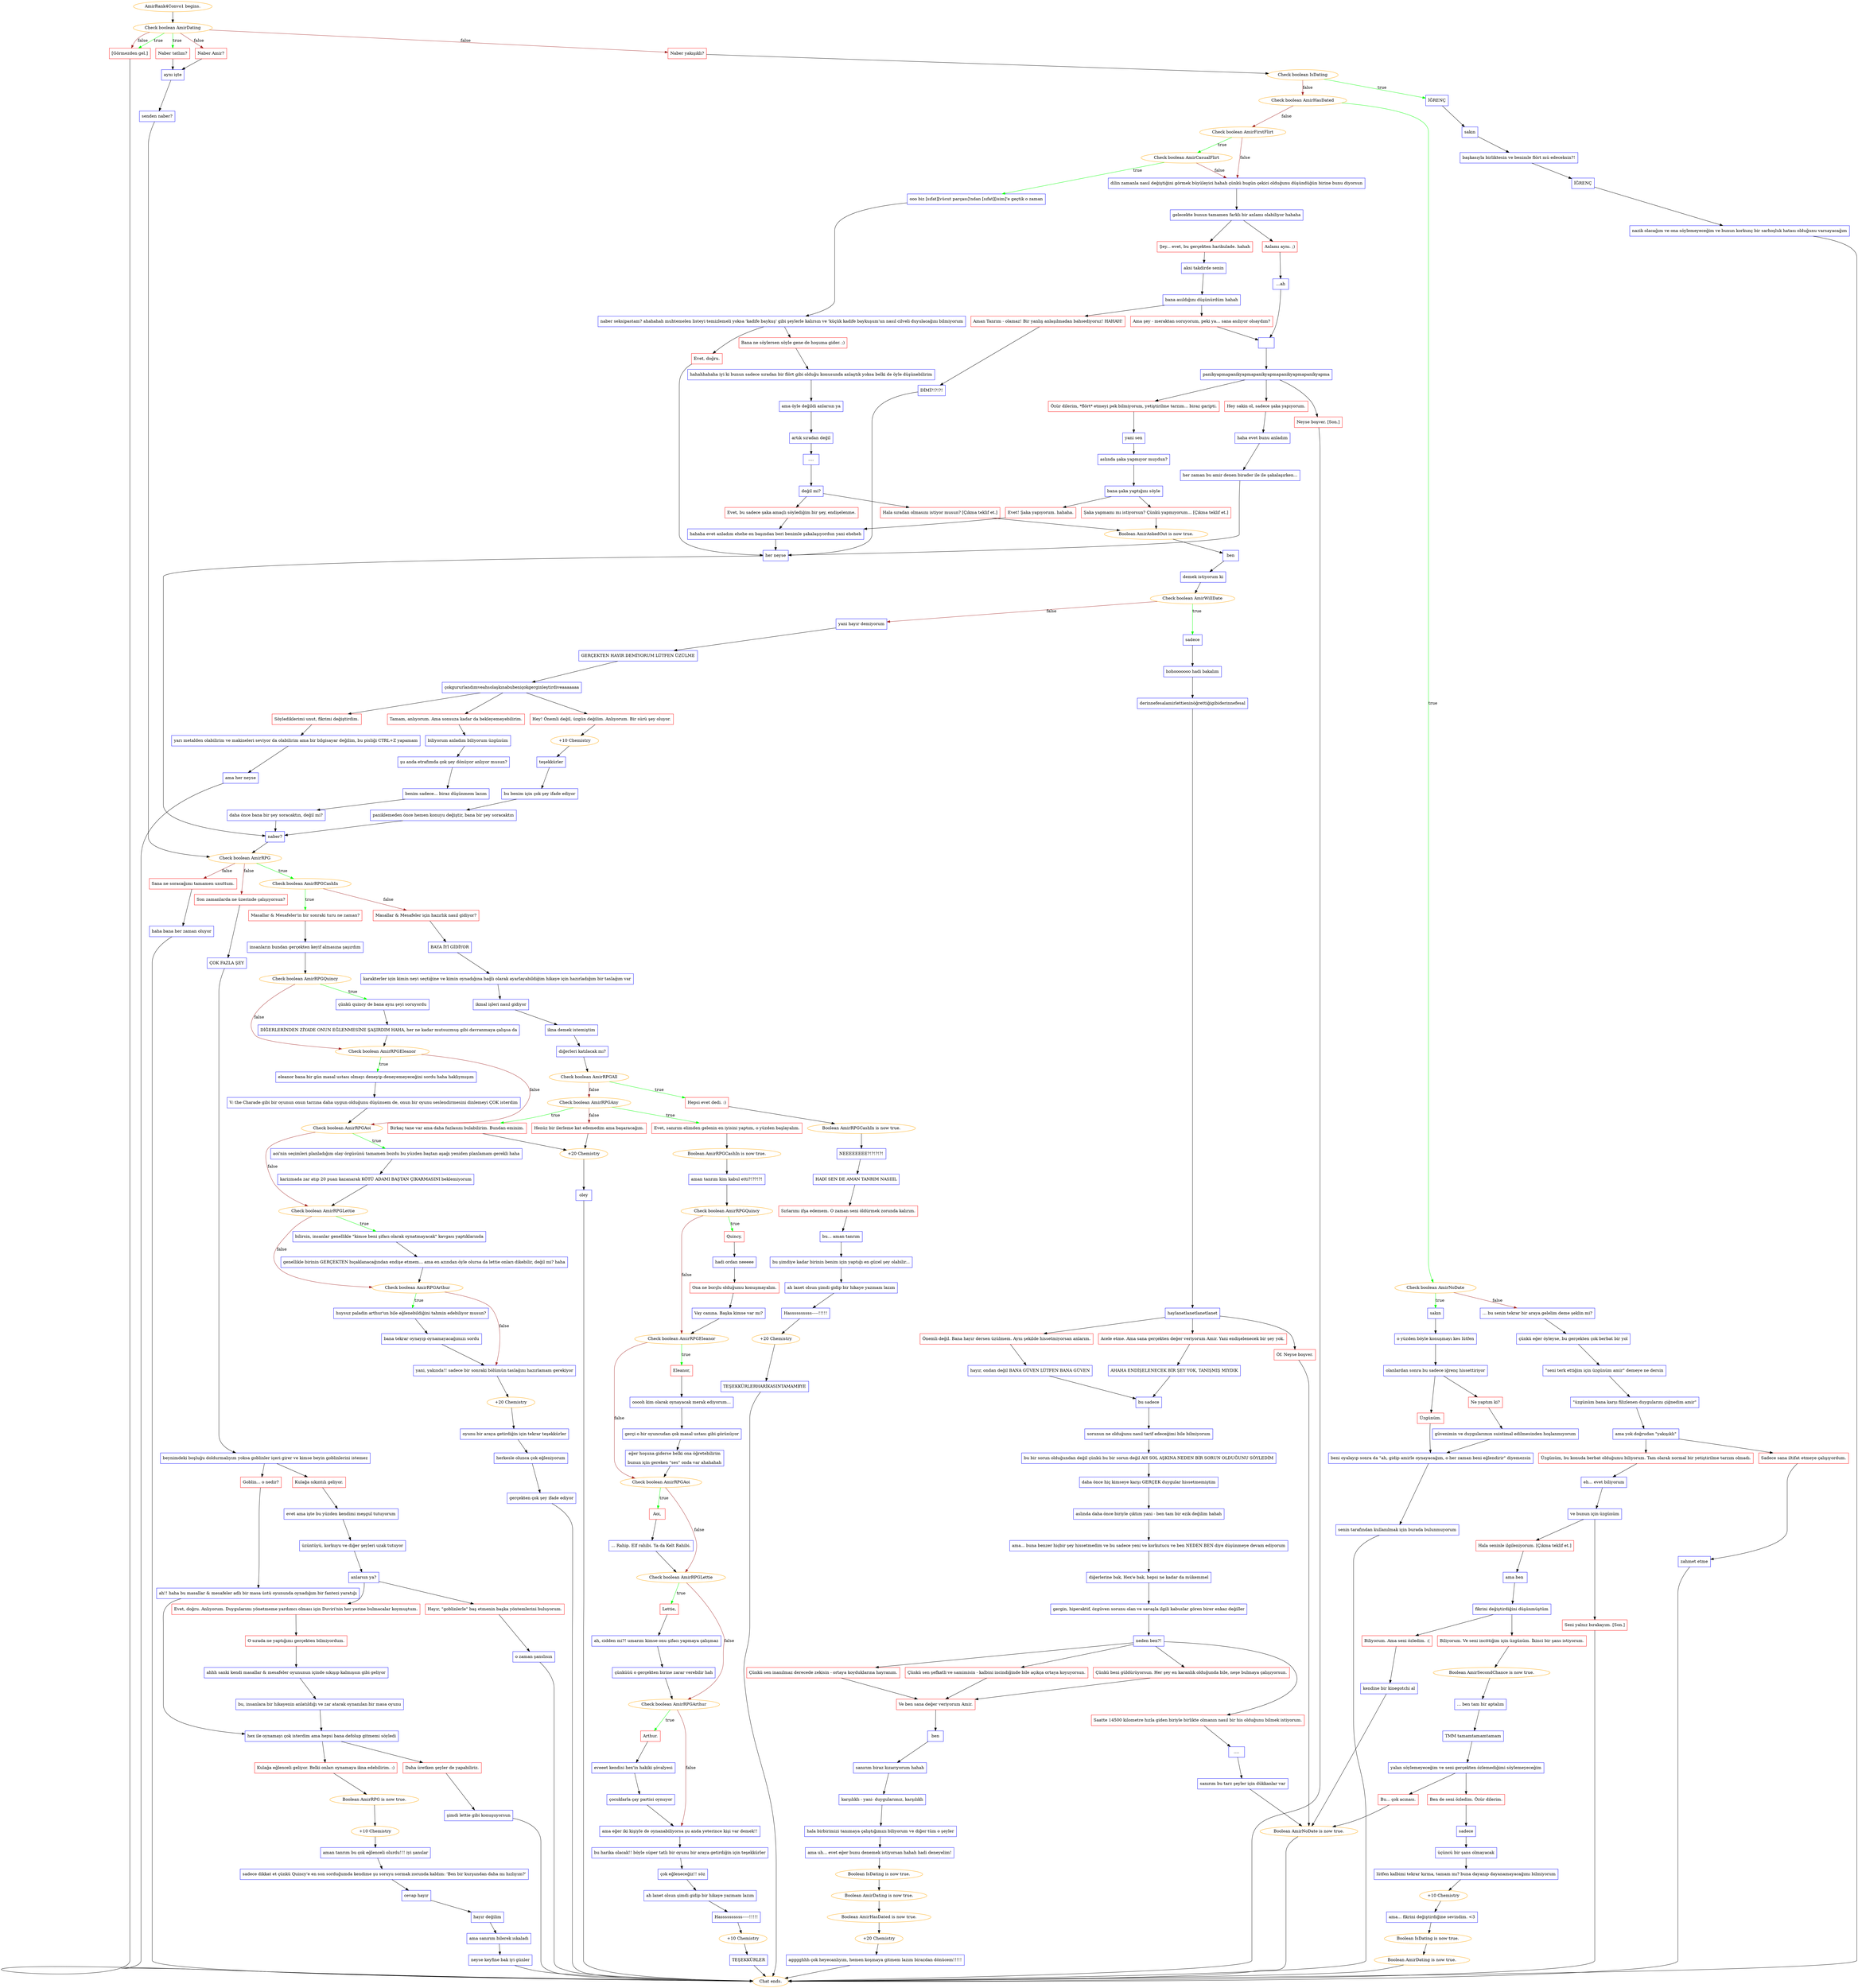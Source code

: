 digraph {
	"AmirRank4Convo1 begins." [color=orange];
		"AmirRank4Convo1 begins." -> j1546680134;
	j1546680134 [label="Check boolean AmirDating",color=orange];
		j1546680134 -> j339119362 [label=true,color=green];
		j1546680134 -> j1155504604 [label=true,color=green];
		j1546680134 -> j3375975500 [label=false,color=brown];
		j1546680134 -> j4141962465 [label=false,color=brown];
		j1546680134 -> j1155504604 [label=false,color=brown];
	j339119362 [label="Naber tatlım?",shape=box,color=red];
		j339119362 -> j3920364905;
	j1155504604 [label="[Görmezden gel.]",shape=box,color=red];
		j1155504604 -> "Chat ends.";
	j3375975500 [label="Naber Amir?",shape=box,color=red];
		j3375975500 -> j3920364905;
	j4141962465 [label="Naber yakışıklı?",shape=box,color=red];
		j4141962465 -> j2868275779;
	j3920364905 [label="aynı işte",shape=box,color=blue];
		j3920364905 -> j3280171974;
	"Chat ends." [color=orange];
	j2868275779 [label="Check boolean IsDating",color=orange];
		j2868275779 -> j993899930 [label=true,color=green];
		j2868275779 -> j3137870552 [label=false,color=brown];
	j3280171974 [label="senden naber?",shape=box,color=blue];
		j3280171974 -> j951173510;
	j993899930 [label="İĞRENÇ",shape=box,color=blue];
		j993899930 -> j4124573110;
	j3137870552 [label="Check boolean AmirHasDated",color=orange];
		j3137870552 -> j1373206343 [label=true,color=green];
		j3137870552 -> j149341729 [label=false,color=brown];
	j951173510 [label="Check boolean AmirRPG",color=orange];
		j951173510 -> j2276043232 [label=true,color=green];
		j951173510 -> j3288065597 [label=false,color=brown];
		j951173510 -> j1567715807 [label=false,color=brown];
	j4124573110 [label="sakın",shape=box,color=blue];
		j4124573110 -> j3174410691;
	j1373206343 [label="Check boolean AmirNoDate",color=orange];
		j1373206343 -> j184596961 [label=true,color=green];
		j1373206343 -> j3961908394 [label=false,color=brown];
	j149341729 [label="Check boolean AmirFirstFlirt",color=orange];
		j149341729 -> j3288259453 [label=true,color=green];
		j149341729 -> j179787573 [label=false,color=brown];
	j2276043232 [label="Check boolean AmirRPGCashIn",color=orange];
		j2276043232 -> j4100809756 [label=true,color=green];
		j2276043232 -> j2560645109 [label=false,color=brown];
	j3288065597 [label="Son zamanlarda ne üzerinde çalışıyorsun?",shape=box,color=red];
		j3288065597 -> j4065934408;
	j1567715807 [label="Sana ne soracağımı tamamen unuttum.",shape=box,color=red];
		j1567715807 -> j792359144;
	j3174410691 [label="başkasıyla birliktesin ve benimle flört mü edeceksin?!",shape=box,color=blue];
		j3174410691 -> j4080292688;
	j184596961 [label="sakın",shape=box,color=blue];
		j184596961 -> j1419733695;
	j3961908394 [label="... bu senin tekrar bir araya gelelim deme şeklin mi?",shape=box,color=blue];
		j3961908394 -> j3417214872;
	j3288259453 [label="Check boolean AmirCasualFlirt",color=orange];
		j3288259453 -> j798026162 [label=true,color=green];
		j3288259453 -> j179787573 [label=false,color=brown];
	j179787573 [label="dilin zamanla nasıl değiştiğini görmek büyüleyici hahah çünkü bugün çekici olduğunu düşündüğün birine bunu diyorsun",shape=box,color=blue];
		j179787573 -> j2039186893;
	j4100809756 [label="Masallar & Mesafeler'in bir sonraki turu ne zaman?",shape=box,color=red];
		j4100809756 -> j3895096898;
	j2560645109 [label="Masallar & Mesafeler için hazırlık nasıl gidiyor?",shape=box,color=red];
		j2560645109 -> j1323602500;
	j4065934408 [label="ÇOK FAZLA ŞEY",shape=box,color=blue];
		j4065934408 -> j3772783622;
	j792359144 [label="haha bana her zaman oluyor",shape=box,color=blue];
		j792359144 -> "Chat ends.";
	j4080292688 [label="İĞRENÇ",shape=box,color=blue];
		j4080292688 -> j2102292481;
	j1419733695 [label="o yüzden böyle konuşmayı kes lütfen",shape=box,color=blue];
		j1419733695 -> j1515989556;
	j3417214872 [label="çünkü eğer öyleyse, bu gerçekten çok berbat bir yol",shape=box,color=blue];
		j3417214872 -> j3436642269;
	j798026162 [label="ooo biz [sıfat][vücut parçası]'ndan [sıfat][isim]'e geçtik o zaman",shape=box,color=blue];
		j798026162 -> j206676694;
	j2039186893 [label="gelecekte bunun tamamen farklı bir anlamı olabiliyor hahaha",shape=box,color=blue];
		j2039186893 -> j851866487;
		j2039186893 -> j3041955214;
	j3895096898 [label="insanların bundan gerçekten keyif almasına şaşırdım",shape=box,color=blue];
		j3895096898 -> j1055062996;
	j1323602500 [label="BAYA İYİ GİDİYOR",shape=box,color=blue];
		j1323602500 -> j3809060455;
	j3772783622 [label="beynimdeki boşluğu doldurmalıyım yoksa goblinler içeri girer ve kimse beyin goblinlerini istemez",shape=box,color=blue];
		j3772783622 -> j2723642633;
		j3772783622 -> j3130279518;
	j2102292481 [label="nazik olacağım ve ona söylemeyeceğim ve bunun korkunç bir sarhoşluk hatası olduğunu varsayacağım",shape=box,color=blue];
		j2102292481 -> "Chat ends.";
	j1515989556 [label="olanlardan sonra bu sadece iğrenç hissettiriyor",shape=box,color=blue];
		j1515989556 -> j274478745;
		j1515989556 -> j3375384765;
	j3436642269 [label="\"seni terk ettiğim için üzgünüm amir\" demeye ne dersin",shape=box,color=blue];
		j3436642269 -> j3146077710;
	j206676694 [label="naber seksipastam? ahahahah muhtemelen listeyi temizlemeli yoksa 'kadife baykuş' gibi şeylerle kalırsın ve 'küçük kadife baykuşum'un nasıl cilveli duyulacağını bilmiyorum",shape=box,color=blue];
		j206676694 -> j1861883048;
		j206676694 -> j700889211;
	j851866487 [label="Şey... evet, bu gerçekten harikulade. hahah",shape=box,color=red];
		j851866487 -> j938177707;
	j3041955214 [label="Anlamı aynı. ;)",shape=box,color=red];
		j3041955214 -> j3720684294;
	j1055062996 [label="Check boolean AmirRPGQuincy",color=orange];
		j1055062996 -> j2931781784 [label=true,color=green];
		j1055062996 -> j3649186233 [label=false,color=brown];
	j3809060455 [label="karakterler için kimin neyi seçtiğine ve kimin oynadığına bağlı olarak ayarlayabildiğim hikaye için hazırladığım bir taslağım var",shape=box,color=blue];
		j3809060455 -> j955034825;
	j2723642633 [label="Kulağa sıkıntılı geliyor.",shape=box,color=red];
		j2723642633 -> j1836603358;
	j3130279518 [label="Goblin... o nedir?",shape=box,color=red];
		j3130279518 -> j234383524;
	j274478745 [label="Üzgünüm.",shape=box,color=red];
		j274478745 -> j1856203588;
	j3375384765 [label="Ne yaptım ki?",shape=box,color=red];
		j3375384765 -> j44408891;
	j3146077710 [label="\"üzgünüm bana karşı filizlenen duygularını çiğnedim amir\"",shape=box,color=blue];
		j3146077710 -> j1761587997;
	j1861883048 [label="Bana ne söylersen söyle gene de hoşuma gider. ;)",shape=box,color=red];
		j1861883048 -> j1454244576;
	j700889211 [label="Evet, doğru.",shape=box,color=red];
		j700889211 -> j4087397779;
	j938177707 [label="aksi takdirde senin",shape=box,color=blue];
		j938177707 -> j3053987375;
	j3720684294 [label="...ah",shape=box,color=blue];
		j3720684294 -> j87152774;
	j2931781784 [label="çünkü quincy de bana aynı şeyi soruyordu",shape=box,color=blue];
		j2931781784 -> j1449446053;
	j3649186233 [label="Check boolean AmirRPGEleanor",color=orange];
		j3649186233 -> j917429007 [label=true,color=green];
		j3649186233 -> j1319037662 [label=false,color=brown];
	j955034825 [label="ikmal işleri nasıl gidiyor",shape=box,color=blue];
		j955034825 -> j1012317651;
	j1836603358 [label="evet ama işte bu yüzden kendimi meşgul tutuyorum",shape=box,color=blue];
		j1836603358 -> j3641027493;
	j234383524 [label="ah!! haha bu masallar & mesafeler adlı bir masa üstü oyununda oynadığım bir fantezi yaratığı",shape=box,color=blue];
		j234383524 -> j3387830238;
	j1856203588 [label="beni oyalayıp sonra da \"ah, gidip amirle oynayacağım, o her zaman beni eğlendirir\" diyemezsin",shape=box,color=blue];
		j1856203588 -> j612897902;
	j44408891 [label="güvenimin ve duygularımın suistimal edilmesinden hoşlanmıyorum",shape=box,color=blue];
		j44408891 -> j1856203588;
	j1761587997 [label="ama yok doğrudan \"yakışıklı\"",shape=box,color=blue];
		j1761587997 -> j226023495;
		j1761587997 -> j4264488099;
	j1454244576 [label="hahahhahaha iyi ki bunun sadece sıradan bir flört gibi olduğu konusunda anlaştık yoksa belki de öyle düşünebilirim",shape=box,color=blue];
		j1454244576 -> j4061403016;
	j4087397779 [label="her neyse",shape=box,color=blue];
		j4087397779 -> j1261335251;
	j3053987375 [label="bana asıldığını düşünürdüm hahah",shape=box,color=blue];
		j3053987375 -> j3901076834;
		j3053987375 -> j2401783163;
	j87152774 [label=" ",shape=box,color=blue];
		j87152774 -> j682496988;
	j1449446053 [label="DİĞERLERİNDEN ZİYADE ONUN EĞLENMESİNE ŞAŞIRDIM HAHA, her ne kadar mutsuzmuş gibi davranmaya çalışsa da",shape=box,color=blue];
		j1449446053 -> j3649186233;
	j917429007 [label="eleanor bana bir gün masal ustası olmayı deneyip deneyemeyeceğini sordu haha haklıymışım",shape=box,color=blue];
		j917429007 -> j3534226190;
	j1319037662 [label="Check boolean AmirRPGAoi",color=orange];
		j1319037662 -> j770184973 [label=true,color=green];
		j1319037662 -> j815849730 [label=false,color=brown];
	j1012317651 [label="ikna demek istemiştim",shape=box,color=blue];
		j1012317651 -> j1883555304;
	j3641027493 [label="üzüntüyü, korkuyu ve diğer şeyleri uzak tutuyor",shape=box,color=blue];
		j3641027493 -> j1262755706;
	j3387830238 [label="hex ile oynamayı çok isterdim ama hepsi bana defolup gitmemi söyledi",shape=box,color=blue];
		j3387830238 -> j3613073742;
		j3387830238 -> j668077324;
	j612897902 [label="senin tarafından kullanılmak için burada bulunmuyorum",shape=box,color=blue];
		j612897902 -> "Chat ends.";
	j226023495 [label="Üzgünüm, bu konuda berbat olduğumu biliyorum. Tam olarak normal bir yetiştirilme tarzım olmadı.",shape=box,color=red];
		j226023495 -> j3456862197;
	j4264488099 [label="Sadece sana iltifat etmeye çalışıyordum.",shape=box,color=red];
		j4264488099 -> j3001272756;
	j4061403016 [label="ama öyle değildi anlarsın ya",shape=box,color=blue];
		j4061403016 -> j3753032594;
	j1261335251 [label="naber?",shape=box,color=blue];
		j1261335251 -> j951173510;
	j3901076834 [label="Aman Tanrım - olamaz! Bir yanlış anlaşılmadan bahsediyoruz! HAHAH!",shape=box,color=red];
		j3901076834 -> j1329857128;
	j2401783163 [label="Ama şey - meraktan soruyorum, peki ya... sana asılıyor olsaydım?",shape=box,color=red];
		j2401783163 -> j87152774;
	j682496988 [label="panikyapmapanikyapmapanikyapmapanikyapmapanikyapma",shape=box,color=blue];
		j682496988 -> j3189233225;
		j682496988 -> j3045312535;
		j682496988 -> j661965651;
	j3534226190 [label="V: the Charade gibi bir oyunun onun tarzına daha uygun olduğunu düşünsem de, onun bir oyunu seslendirmesini dinlemeyi ÇOK isterdim",shape=box,color=blue];
		j3534226190 -> j1319037662;
	j770184973 [label="aoi'nin seçimleri planladığım olay örgüsünü tamamen bozdu bu yüzden baştan aşağı yeniden planlamam gerekli haha",shape=box,color=blue];
		j770184973 -> j2345539796;
	j815849730 [label="Check boolean AmirRPGLettie",color=orange];
		j815849730 -> j4166924330 [label=true,color=green];
		j815849730 -> j2768534854 [label=false,color=brown];
	j1883555304 [label="diğerleri katılacak mı?",shape=box,color=blue];
		j1883555304 -> j2900695109;
	j1262755706 [label="anlarsın ya?",shape=box,color=blue];
		j1262755706 -> j2880986827;
		j1262755706 -> j1698309501;
	j3613073742 [label="Kulağa eğlenceli geliyor. Belki onları oynamaya ikna edebilirim. :)",shape=box,color=red];
		j3613073742 -> j2112656603;
	j668077324 [label="Daha üretken şeyler de yapabiliriz.",shape=box,color=red];
		j668077324 -> j1558403229;
	j3456862197 [label="eh... evet biliyorum",shape=box,color=blue];
		j3456862197 -> j3924869531;
	j3001272756 [label="zahmet etme",shape=box,color=blue];
		j3001272756 -> "Chat ends.";
	j3753032594 [label="artık sıradan değil",shape=box,color=blue];
		j3753032594 -> j751891022;
	j1329857128 [label="DİMİ?!?!?!",shape=box,color=blue];
		j1329857128 -> j4087397779;
	j3189233225 [label="Hey sakin ol, sadece şaka yapıyorum.",shape=box,color=red];
		j3189233225 -> j976431610;
	j3045312535 [label="Özür dilerim, *flört* etmeyi pek bilmiyorum, yetiştirilme tarzım... biraz garipti.",shape=box,color=red];
		j3045312535 -> j1341821226;
	j661965651 [label="Neyse boşver. [Son.]",shape=box,color=red];
		j661965651 -> "Chat ends.";
	j2345539796 [label="karizmada zar atıp 20 puan kazanarak KÖTÜ ADAMI BAŞTAN ÇIKARMASINI beklemiyorum",shape=box,color=blue];
		j2345539796 -> j815849730;
	j4166924330 [label="bilirsin, insanlar genellikle \"kimse beni şifacı olarak oynatmayacak\" kavgası yaptıklarında",shape=box,color=blue];
		j4166924330 -> j211759255;
	j2768534854 [label="Check boolean AmirRPGArthur",color=orange];
		j2768534854 -> j2782308690 [label=true,color=green];
		j2768534854 -> j3252766655 [label=false,color=brown];
	j2900695109 [label="Check boolean AmirRPGAll",color=orange];
		j2900695109 -> j3943220633 [label=true,color=green];
		j2900695109 -> j3439868174 [label=false,color=brown];
	j2880986827 [label="Evet, doğru. Anlıyorum. Duygularımı yönetmeme yardımcı olması için Duviri'nin her yerine bulmacalar koymuştum.",shape=box,color=red];
		j2880986827 -> j4077084928;
	j1698309501 [label="Hayır, \"goblinlerle\" baş etmenin başka yöntemlerini buluyorum.",shape=box,color=red];
		j1698309501 -> j2639435509;
	j2112656603 [label="Boolean AmirRPG is now true.",color=orange];
		j2112656603 -> j3522063051;
	j1558403229 [label="şimdi lettie gibi konuşuyorsun",shape=box,color=blue];
		j1558403229 -> "Chat ends.";
	j3924869531 [label="ve bunun için üzgünüm",shape=box,color=blue];
		j3924869531 -> j233253650;
		j3924869531 -> j4260354644;
	j751891022 [label="....",shape=box,color=blue];
		j751891022 -> j1330657175;
	j976431610 [label="haha evet bunu anladım",shape=box,color=blue];
		j976431610 -> j3669985884;
	j1341821226 [label="yani sen",shape=box,color=blue];
		j1341821226 -> j17948749;
	j211759255 [label="genellikle birinin GERÇEKTEN bıçaklanacağından endişe etmem... ama en azından öyle olursa da lettie onları dikebilir, değil mi? haha",shape=box,color=blue];
		j211759255 -> j2768534854;
	j2782308690 [label="huysuz paladin arthur'un bile eğlenebildiğini tahmin edebiliyor musun?",shape=box,color=blue];
		j2782308690 -> j209545652;
	j3252766655 [label="yani, yakında!! sadece bir sonraki bölümün taslağını hazırlamam gerekiyor",shape=box,color=blue];
		j3252766655 -> j853733215;
	j3943220633 [label="Hepsi evet dedi. :)",shape=box,color=red];
		j3943220633 -> j1308571224;
	j3439868174 [label="Check boolean AmirRPGAny",color=orange];
		j3439868174 -> j1698735857 [label=true,color=green];
		j3439868174 -> j2857915037 [label=true,color=green];
		j3439868174 -> j56322321 [label=false,color=brown];
	j4077084928 [label="O sırada ne yaptığımı gerçekten bilmiyordum.",shape=box,color=red];
		j4077084928 -> j4051334178;
	j2639435509 [label="o zaman şanslısın",shape=box,color=blue];
		j2639435509 -> "Chat ends.";
	j3522063051 [label="+10 Chemistry",color=orange];
		j3522063051 -> j2044246514;
	j233253650 [label="Hala seninle ilgileniyorum. [Çıkma teklif et.]",shape=box,color=red];
		j233253650 -> j1130680205;
	j4260354644 [label="Seni yalnız bırakayım. [Son.]",shape=box,color=red];
		j4260354644 -> "Chat ends.";
	j1330657175 [label="değil mi?",shape=box,color=blue];
		j1330657175 -> j335742078;
		j1330657175 -> j748468967;
	j3669985884 [label="her zaman bu amir denen birader ile ile şakalaşırken...",shape=box,color=blue];
		j3669985884 -> j4087397779;
	j17948749 [label="aslında şaka yapmıyor muydun?",shape=box,color=blue];
		j17948749 -> j535225529;
	j209545652 [label="bana tekrar oynayıp oynamayacağımızı sordu",shape=box,color=blue];
		j209545652 -> j3252766655;
	j853733215 [label="+20 Chemistry",color=orange];
		j853733215 -> j415114983;
	j1308571224 [label="Boolean AmirRPGCashIn is now true.",color=orange];
		j1308571224 -> j822595638;
	j1698735857 [label="Evet, sanırım elimden gelenin en iyisini yaptım, o yüzden başlayalım.",shape=box,color=red];
		j1698735857 -> j17829121;
	j2857915037 [label="Birkaç tane var ama daha fazlasını bulabilirim. Bundan eminim.",shape=box,color=red];
		j2857915037 -> j2517322255;
	j56322321 [label="Henüz bir ilerleme kat edemedim ama başaracağım.",shape=box,color=red];
		j56322321 -> j2517322255;
	j4051334178 [label="ahhh sanki kendi masallar & mesafeler oyununun içinde sıkışıp kalmışsın gibi geliyor",shape=box,color=blue];
		j4051334178 -> j100221274;
	j2044246514 [label="aman tanrım bu çok eğlenceli olurdu!!! iyi şanslar",shape=box,color=blue];
		j2044246514 -> j468588564;
	j1130680205 [label="ama ben ",shape=box,color=blue];
		j1130680205 -> j3019835656;
	j335742078 [label="Hala sıradan olmasını istiyor musun? [Çıkma teklif et.]",shape=box,color=red];
		j335742078 -> j1814017087;
	j748468967 [label="Evet, bu sadece şaka amaçlı söylediğim bir şey, endişelenme.",shape=box,color=red];
		j748468967 -> j3755154871;
	j535225529 [label="bana şaka yaptığını söyle",shape=box,color=blue];
		j535225529 -> j3162469415;
		j535225529 -> j2683478700;
	j415114983 [label="oyunu bir araya getirdiğin için tekrar teşekkürler",shape=box,color=blue];
		j415114983 -> j2944404025;
	j822595638 [label="NEEEEEEEE?!?!?!?!",shape=box,color=blue];
		j822595638 -> j25981728;
	j17829121 [label="Boolean AmirRPGCashIn is now true.",color=orange];
		j17829121 -> j1261831516;
	j2517322255 [label="+20 Chemistry",color=orange];
		j2517322255 -> j979815477;
	j100221274 [label="bu, insanlara bir hikayenin anlatıldığı ve zar atarak oynanılan bir masa oyunu",shape=box,color=blue];
		j100221274 -> j3387830238;
	j468588564 [label="sadece dikkat et çünkü Quincy'e en son sorduğumda kendime şu soruyu sormak zorunda kaldım: 'Ben bir kurşundan daha mı hızlıyım?'",shape=box,color=blue];
		j468588564 -> j2443458418;
	j3019835656 [label="fikrini değiştirdiğini düşünmüştüm",shape=box,color=blue];
		j3019835656 -> j4075593127;
		j3019835656 -> j1224983971;
	j1814017087 [label="Boolean AmirAskedOut is now true.",color=orange];
		j1814017087 -> j3630851511;
	j3755154871 [label="hahaha evet anladım ehehe en başından beri benimle şakalaşıyordun yani eheheh",shape=box,color=blue];
		j3755154871 -> j4087397779;
	j3162469415 [label="Şaka yapmamı mı istiyorsun? Çünkü yapmıyorum... [Çıkma teklif et.]",shape=box,color=red];
		j3162469415 -> j1814017087;
	j2683478700 [label="Evet! Şaka yapıyorum. hahaha.",shape=box,color=red];
		j2683478700 -> j3755154871;
	j2944404025 [label="herkesle olunca çok eğleniyorum",shape=box,color=blue];
		j2944404025 -> j2867809407;
	j25981728 [label="HADİ SEN DE AMAN TANRIM NASIIIL",shape=box,color=blue];
		j25981728 -> j2219822112;
	j1261831516 [label="aman tanrım kim kabul etti?!??!?!",shape=box,color=blue];
		j1261831516 -> j3110991413;
	j979815477 [label="oley",shape=box,color=blue];
		j979815477 -> "Chat ends.";
	j2443458418 [label="cevap hayır",shape=box,color=blue];
		j2443458418 -> j1448226855;
	j4075593127 [label="Biliyorum. Ama seni özledim. :(",shape=box,color=red];
		j4075593127 -> j3235220389;
	j1224983971 [label="Biliyorum. Ve seni incittiğim için üzgünüm. İkinci bir şans istiyorum.",shape=box,color=red];
		j1224983971 -> j103542765;
	j3630851511 [label="ben",shape=box,color=blue];
		j3630851511 -> j3976572255;
	j2867809407 [label="gerçekten çok şey ifade ediyor",shape=box,color=blue];
		j2867809407 -> "Chat ends.";
	j2219822112 [label="Sırlarımı ifşa edemem. O zaman seni öldürmek zorunda kalırım.",shape=box,color=red];
		j2219822112 -> j453147828;
	j3110991413 [label="Check boolean AmirRPGQuincy",color=orange];
		j3110991413 -> j1778506519 [label=true,color=green];
		j3110991413 -> j3861748651 [label=false,color=brown];
	j1448226855 [label="hayır değilim",shape=box,color=blue];
		j1448226855 -> j180511209;
	j3235220389 [label="kendine bir kinegotchi al",shape=box,color=blue];
		j3235220389 -> j1438323710;
	j103542765 [label="Boolean AmirSecondChance is now true.",color=orange];
		j103542765 -> j2884330364;
	j3976572255 [label="demek istiyorum ki",shape=box,color=blue];
		j3976572255 -> j2482289751;
	j453147828 [label="bu... aman tanrım",shape=box,color=blue];
		j453147828 -> j3014600004;
	j1778506519 [label="Quincy,",shape=box,color=red];
		j1778506519 -> j4079128469;
	j3861748651 [label="Check boolean AmirRPGEleanor",color=orange];
		j3861748651 -> j127930206 [label=true,color=green];
		j3861748651 -> j706044045 [label=false,color=brown];
	j180511209 [label="ama sanırım bilerek ıskaladı",shape=box,color=blue];
		j180511209 -> j3685698047;
	j1438323710 [label="Boolean AmirNoDate is now true.",color=orange];
		j1438323710 -> "Chat ends.";
	j2884330364 [label="... ben tam bir aptalım",shape=box,color=blue];
		j2884330364 -> j144683801;
	j2482289751 [label="Check boolean AmirWillDate",color=orange];
		j2482289751 -> j1543003147 [label=true,color=green];
		j2482289751 -> j472190055 [label=false,color=brown];
	j3014600004 [label="bu şimdiye kadar birinin benim için yaptığı en güzel şey olabilir...",shape=box,color=blue];
		j3014600004 -> j1781020393;
	j4079128469 [label="hadi ordan neeeee",shape=box,color=blue];
		j4079128469 -> j1064231947;
	j127930206 [label="Eleanor,",shape=box,color=red];
		j127930206 -> j1422177589;
	j706044045 [label="Check boolean AmirRPGAoi",color=orange];
		j706044045 -> j3668011593 [label=true,color=green];
		j706044045 -> j1524087374 [label=false,color=brown];
	j3685698047 [label="neyse keyfine bak iyi günler",shape=box,color=blue];
		j3685698047 -> "Chat ends.";
	j144683801 [label="TMM tamamtamamtamam",shape=box,color=blue];
		j144683801 -> j1970561501;
	j1543003147 [label="sadece",shape=box,color=blue];
		j1543003147 -> j4231156989;
	j472190055 [label="yani hayır demiyorum",shape=box,color=blue];
		j472190055 -> j2221427513;
	j1781020393 [label="ah lanet olsun şimdi gidip bir hikaye yazmam lazım",shape=box,color=blue];
		j1781020393 -> j4254639796;
	j1064231947 [label="Ona ne borçlu olduğumu konuşmayalım.",shape=box,color=red];
		j1064231947 -> j402884614;
	j1422177589 [label="ooooh kim olarak oynayacak merak ediyorum...",shape=box,color=blue];
		j1422177589 -> j59513655;
	j3668011593 [label="Aoi,",shape=box,color=red];
		j3668011593 -> j678890805;
	j1524087374 [label="Check boolean AmirRPGLettie",color=orange];
		j1524087374 -> j3900249699 [label=true,color=green];
		j1524087374 -> j2397807320 [label=false,color=brown];
	j1970561501 [label="yalan söylemeyeceğim ve seni gerçekten özlemediğimi söylemeyeceğim",shape=box,color=blue];
		j1970561501 -> j3725374666;
		j1970561501 -> j3609397989;
	j4231156989 [label="hohooooooo hadi bakalım",shape=box,color=blue];
		j4231156989 -> j3279313940;
	j2221427513 [label="GERÇEKTEN HAYIR DEMİYORUM LÜTFEN ÜZÜLME",shape=box,color=blue];
		j2221427513 -> j4036061705;
	j4254639796 [label="Hassssssssss-----!!!!!",shape=box,color=blue];
		j4254639796 -> j3305311288;
	j402884614 [label="Vay canına. Başka kimse var mı?",shape=box,color=blue];
		j402884614 -> j3861748651;
	j59513655 [label="gerçi o bir oyuncudan çok masal ustası gibi görünüyor",shape=box,color=blue];
		j59513655 -> j751360324;
	j678890805 [label="... Rahip. Elf rahibi. Ya da Kelt Rahibi.",shape=box,color=blue];
		j678890805 -> j1524087374;
	j3900249699 [label="Lettie,",shape=box,color=red];
		j3900249699 -> j1587487608;
	j2397807320 [label="Check boolean AmirRPGArthur",color=orange];
		j2397807320 -> j1676662592 [label=true,color=green];
		j2397807320 -> j1812548523 [label=false,color=brown];
	j3725374666 [label="Ben de seni özledim. Özür dilerim.",shape=box,color=red];
		j3725374666 -> j3424509188;
	j3609397989 [label="Bu... çok acınası.",shape=box,color=red];
		j3609397989 -> j1438323710;
	j3279313940 [label="derinnefesalamirlettieninöğrettiğigibiderinnefesal",shape=box,color=blue];
		j3279313940 -> j317189043;
	j4036061705 [label="çokgururlandımveahsolaşkınabubeniçokgerginleştirdiveaaaaaaa",shape=box,color=blue];
		j4036061705 -> j1626209311;
		j4036061705 -> j239875375;
		j4036061705 -> j1038208331;
	j3305311288 [label="+20 Chemistry",color=orange];
		j3305311288 -> j775271086;
	j751360324 [label="eğer hoşuna giderse belki ona öğretebilirim
bunun için gereken \"ses\" onda var ahahahah",shape=box,color=blue];
		j751360324 -> j706044045;
	j1587487608 [label="ah, cidden mi?! umarım kimse onu şifacı yapmaya çalışmaz",shape=box,color=blue];
		j1587487608 -> j711766417;
	j1676662592 [label="Arthur.",shape=box,color=red];
		j1676662592 -> j3882806893;
	j1812548523 [label="ama eğer iki kişiyle de oynanabiliyorsa şu anda yeterince kişi var demek!!",shape=box,color=blue];
		j1812548523 -> j1993030630;
	j3424509188 [label="sadece",shape=box,color=blue];
		j3424509188 -> j2576777941;
	j317189043 [label="haylanetlanetlanetlanet",shape=box,color=blue];
		j317189043 -> j1766506394;
		j317189043 -> j231146097;
		j317189043 -> j1622542615;
	j1626209311 [label="Hey! Önemli değil, üzgün değilim. Anlıyorum. Bir sürü şey oluyor.",shape=box,color=red];
		j1626209311 -> j3766504297;
	j239875375 [label="Tamam, anlıyorum. Ama sonsuza kadar da bekleyemeyebilirim.",shape=box,color=red];
		j239875375 -> j4195431847;
	j1038208331 [label="Söylediklerimi unut, fikrimi değiştirdim.",shape=box,color=red];
		j1038208331 -> j4043636371;
	j775271086 [label="TEŞEKKÜRLERHARİKASINTAMAMBYE",shape=box,color=blue];
		j775271086 -> "Chat ends.";
	j711766417 [label="çünküüü o gerçekten birine zarar verebilir hah",shape=box,color=blue];
		j711766417 -> j2397807320;
	j3882806893 [label="eveeet kendisi hex'in hakiki şövalyesi",shape=box,color=blue];
		j3882806893 -> j4107835330;
	j1993030630 [label="bu harika olacak!! böyle süper tatlı bir oyunu bir araya getirdiğin için teşekkürler",shape=box,color=blue];
		j1993030630 -> j1494450870;
	j2576777941 [label="üçüncü bir şans olmayacak",shape=box,color=blue];
		j2576777941 -> j1532109486;
	j1766506394 [label="Öf. Neyse boşver.",shape=box,color=red];
		j1766506394 -> j1438323710;
	j231146097 [label="Acele etme. Ama sana gerçekten değer veriyorum Amir. Yani endişelenecek bir şey yok.",shape=box,color=red];
		j231146097 -> j3999684683;
	j1622542615 [label="Önemli değil. Bana hayır dersen üzülmem. Aynı şekilde hissetmiyorsan anlarım.",shape=box,color=red];
		j1622542615 -> j2953603127;
	j3766504297 [label="+10 Chemistry",color=orange];
		j3766504297 -> j878373542;
	j4195431847 [label="biliyorum anladım biliyorum üzgünüm",shape=box,color=blue];
		j4195431847 -> j598985247;
	j4043636371 [label="yarı metalden olabilirim ve makineleri seviyor da olabilirim ama bir bilgisayar değilim, bu pisliği CTRL+Z yapamam",shape=box,color=blue];
		j4043636371 -> j2288535881;
	j4107835330 [label="çocuklarla çay partisi oynuyor",shape=box,color=blue];
		j4107835330 -> j1812548523;
	j1494450870 [label="çok eğleneceğiz!! söz",shape=box,color=blue];
		j1494450870 -> j1850304929;
	j1532109486 [label="lütfen kalbimi tekrar kırma, tamam mı? buna dayanıp dayanamayacağımı bilmiyorum",shape=box,color=blue];
		j1532109486 -> j3030415080;
	j3999684683 [label="AHAHA ENDİŞELENECEK BİR ŞEY YOK, TANIŞMIŞ MIYDIK",shape=box,color=blue];
		j3999684683 -> j185753573;
	j2953603127 [label="hayır, ondan değil BANA GÜVEN LÜTFEN BANA GÜVEN",shape=box,color=blue];
		j2953603127 -> j185753573;
	j878373542 [label="teşekkürler",shape=box,color=blue];
		j878373542 -> j3879124019;
	j598985247 [label="şu anda etrafımda çok şey dönüyor anlıyor musun?",shape=box,color=blue];
		j598985247 -> j3487155658;
	j2288535881 [label="ama her neyse",shape=box,color=blue];
		j2288535881 -> "Chat ends.";
	j1850304929 [label="ah lanet olsun şimdi gidip bir hikaye yazmam lazım",shape=box,color=blue];
		j1850304929 -> j1318044145;
	j3030415080 [label="+10 Chemistry",color=orange];
		j3030415080 -> j3118942999;
	j185753573 [label="bu sadece",shape=box,color=blue];
		j185753573 -> j2714820516;
	j3879124019 [label="bu benim için çok şey ifade ediyor",shape=box,color=blue];
		j3879124019 -> j87752895;
	j3487155658 [label="benim sadece... biraz düşünmem lazım",shape=box,color=blue];
		j3487155658 -> j2176213231;
	j1318044145 [label="Hassssssssss-----!!!!!",shape=box,color=blue];
		j1318044145 -> j3252236113;
	j3118942999 [label="ama... fikrini değiştirdiğine sevindim. <3",shape=box,color=blue];
		j3118942999 -> j1300687325;
	j2714820516 [label="sorunun ne olduğunu nasıl tarif edeceğimi bile bilmiyorum",shape=box,color=blue];
		j2714820516 -> j1746662065;
	j87752895 [label="paniklemeden önce hemen konuyu değiştir, bana bir şey soracaktın",shape=box,color=blue];
		j87752895 -> j1261335251;
	j2176213231 [label="daha önce bana bir şey soracaktın, değil mi?",shape=box,color=blue];
		j2176213231 -> j1261335251;
	j3252236113 [label="+10 Chemistry",color=orange];
		j3252236113 -> j3520488272;
	j1300687325 [label="Boolean IsDating is now true.",color=orange];
		j1300687325 -> j3778687735;
	j1746662065 [label="bu bir sorun olduğundan değil çünkü bu bir sorun değil AH SOL AŞKINA NEDEN BİR SORUN OLDUĞUNU SÖYLEDİM",shape=box,color=blue];
		j1746662065 -> j114332139;
	j3520488272 [label="TEŞEKKÜRLER",shape=box,color=blue];
		j3520488272 -> "Chat ends.";
	j3778687735 [label="Boolean AmirDating is now true.",color=orange];
		j3778687735 -> "Chat ends.";
	j114332139 [label="daha önce hiç kimseye karşı GERÇEK duygular hissetmemiştim",shape=box,color=blue];
		j114332139 -> j2316185939;
	j2316185939 [label="aslında daha önce biriyle çıktım yani - ben tam bir ezik değilim hahah",shape=box,color=blue];
		j2316185939 -> j1113436369;
	j1113436369 [label="ama... buna benzer hiçbir şey hissetmedim ve bu sadece yeni ve korkutucu ve ben NEDEN BEN diye düşünmeye devam ediyorum",shape=box,color=blue];
		j1113436369 -> j1195681459;
	j1195681459 [label="diğerlerine bak, Hex'e bak, hepsi ne kadar da mükemmel",shape=box,color=blue];
		j1195681459 -> j1435438986;
	j1435438986 [label="gergin, hiperaktif, özgüven sorunu olan ve savaşla ilgili kabuslar gören birer enkaz değiller",shape=box,color=blue];
		j1435438986 -> j4283413287;
	j4283413287 [label="neden ben?!",shape=box,color=blue];
		j4283413287 -> j3292108541;
		j4283413287 -> j591302021;
		j4283413287 -> j2342091816;
		j4283413287 -> j1347452185;
	j3292108541 [label="Çünkü sen inanılmaz derecede zekisin - ortaya koyduklarına hayranım.",shape=box,color=red];
		j3292108541 -> j1985358309;
	j591302021 [label="Çünkü sen şefkatli ve samimisin - kalbini incindiğinde bile açıkça ortaya koyuyorsun.",shape=box,color=red];
		j591302021 -> j1985358309;
	j2342091816 [label="Çünkü beni güldürüyorsun. Her şey en karanlık olduğunda bile, neşe bulmaya çalışıyorsun.",shape=box,color=red];
		j2342091816 -> j1985358309;
	j1347452185 [label="Saatte 14500 kilometre hızla giden biriyle birlikte olmanın nasıl bir his olduğunu bilmek istiyorum.",shape=box,color=red];
		j1347452185 -> j3410192588;
	j1985358309 [label="Ve ben sana değer veriyorum Amir.",shape=box,color=red];
		j1985358309 -> j3262580949;
	j3410192588 [label="....",shape=box,color=blue];
		j3410192588 -> j3054859760;
	j3262580949 [label="ben",shape=box,color=blue];
		j3262580949 -> j3222054063;
	j3054859760 [label="sanırım bu tarz şeyler için dükkanlar var",shape=box,color=blue];
		j3054859760 -> j1438323710;
	j3222054063 [label="sanırım biraz kızarıyorum hahah",shape=box,color=blue];
		j3222054063 -> j1098407303;
	j1098407303 [label="karşılıklı - yani- duygularımız, karşılıklı",shape=box,color=blue];
		j1098407303 -> j2337939232;
	j2337939232 [label="hala birbirimizi tanımaya çalıştığımızı biliyorum ve diğer tüm o şeyler",shape=box,color=blue];
		j2337939232 -> j3247069745;
	j3247069745 [label="ama uh... evet eğer bunu denemek istiyorsan hahah hadi deneyelim!",shape=box,color=blue];
		j3247069745 -> j3695927891;
	j3695927891 [label="Boolean IsDating is now true.",color=orange];
		j3695927891 -> j1999420214;
	j1999420214 [label="Boolean AmirDating is now true.",color=orange];
		j1999420214 -> j1007690140;
	j1007690140 [label="Boolean AmirHasDated is now true.",color=orange];
		j1007690140 -> j2224278443;
	j2224278443 [label="+20 Chemistry",color=orange];
		j2224278443 -> j3904778930;
	j3904778930 [label="agggghhh çok heyecanlıyım, hemen koşmaya gitmem lazım birazdan dönücem!!!!!",shape=box,color=blue];
		j3904778930 -> "Chat ends.";
}